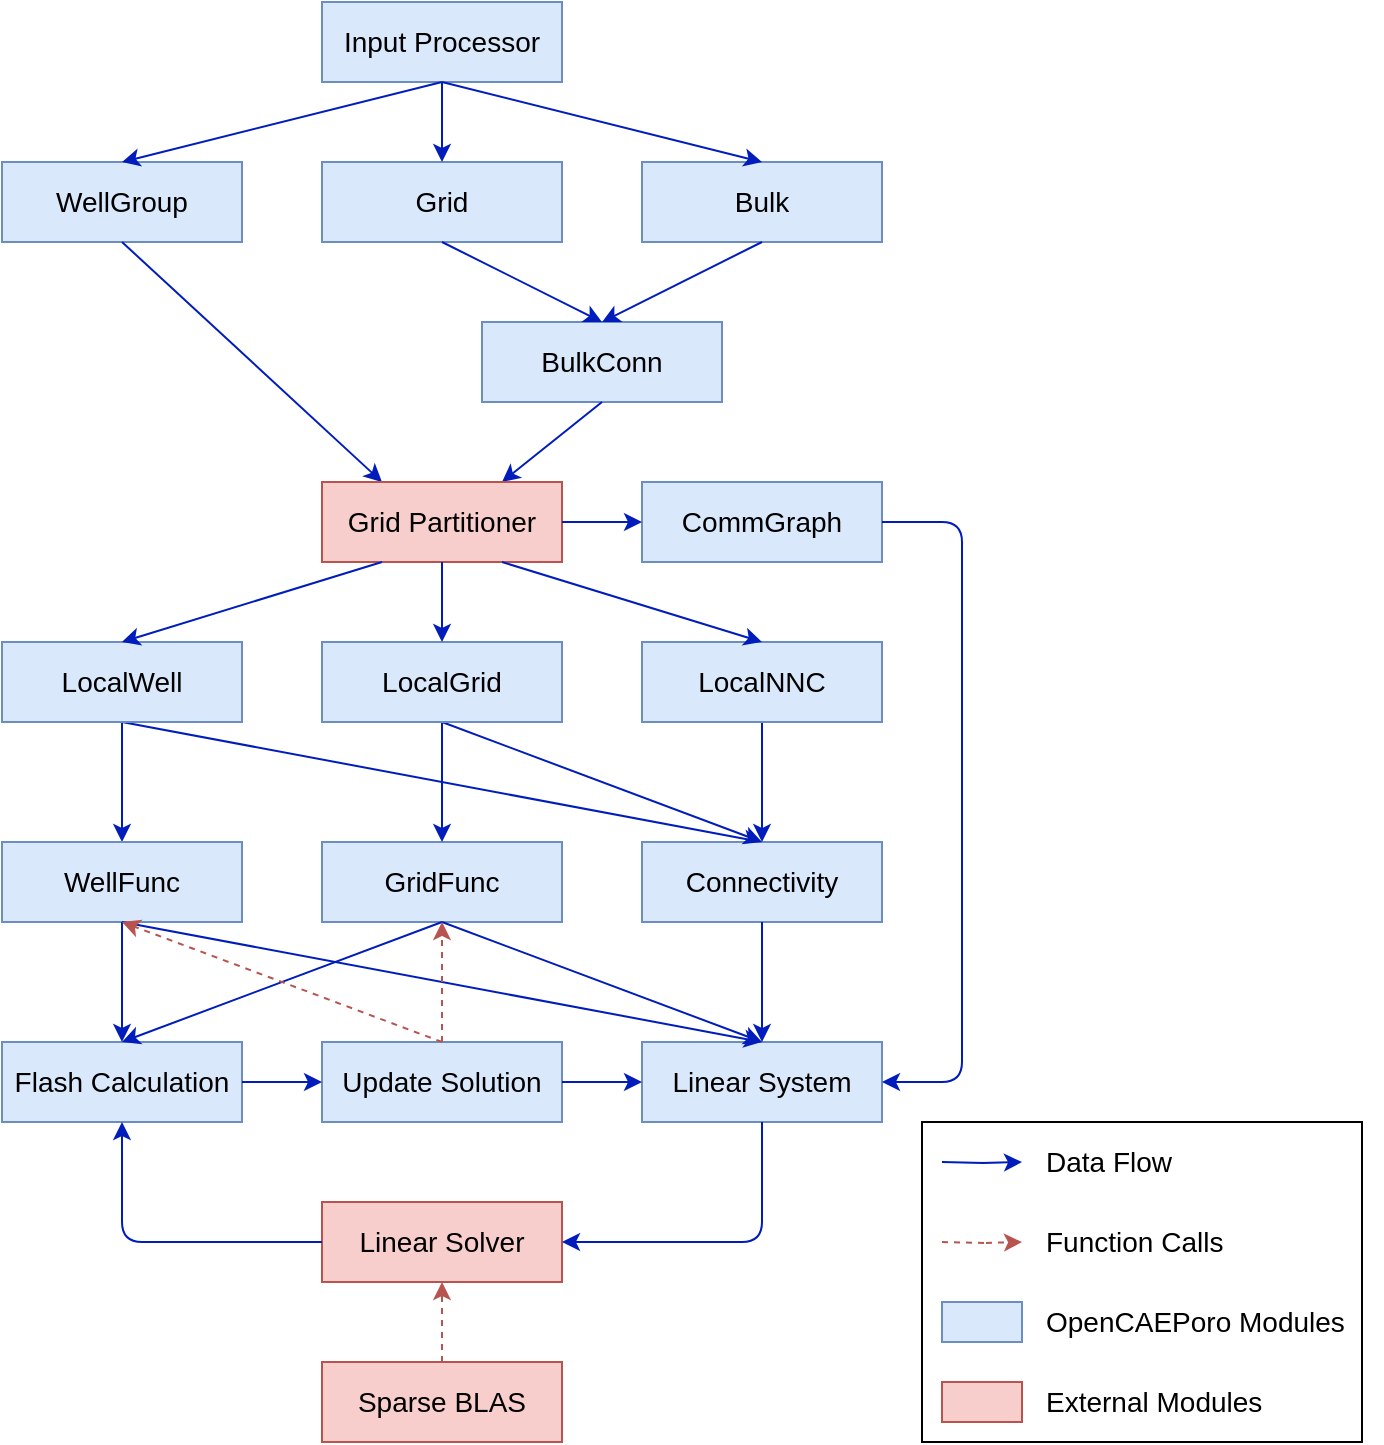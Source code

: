 <mxfile version="15.8.7" type="device"><diagram id="BCsTNo7XaG5lO_LFpKWu" name="Page-1"><mxGraphModel dx="1942" dy="869" grid="1" gridSize="10" guides="1" tooltips="1" connect="1" arrows="1" fold="1" page="1" pageScale="1" pageWidth="850" pageHeight="1100" math="0" shadow="0"><root><mxCell id="0"/><mxCell id="1" parent="0"/><mxCell id="PTDBOQn8WWwS7BRcFA7S-1" value="&lt;font style=&quot;font-size: 14px&quot;&gt;WellGroup&lt;br&gt;&lt;/font&gt;" style="rounded=0;whiteSpace=wrap;html=1;fillColor=#dae8fc;strokeColor=#6c8ebf;" parent="1" vertex="1"><mxGeometry x="-720" y="120" width="120" height="40" as="geometry"/></mxCell><mxCell id="PTDBOQn8WWwS7BRcFA7S-4" value="&lt;font style=&quot;font-size: 14px&quot;&gt;Input Processor&lt;/font&gt;" style="rounded=0;whiteSpace=wrap;html=1;fillColor=#dae8fc;strokeColor=#6c8ebf;" parent="1" vertex="1"><mxGeometry x="-560" y="40" width="120" height="40" as="geometry"/></mxCell><mxCell id="PTDBOQn8WWwS7BRcFA7S-5" value="&lt;span style=&quot;font-size: 14px&quot;&gt;GridFunc&lt;/span&gt;" style="rounded=0;whiteSpace=wrap;html=1;fillColor=#dae8fc;strokeColor=#6c8ebf;" parent="1" vertex="1"><mxGeometry x="-560" y="460" width="120" height="40" as="geometry"/></mxCell><mxCell id="PTDBOQn8WWwS7BRcFA7S-6" value="&lt;span style=&quot;font-size: 14px&quot;&gt;Linear System&lt;/span&gt;" style="rounded=0;whiteSpace=wrap;html=1;fillColor=#dae8fc;strokeColor=#6c8ebf;" parent="1" vertex="1"><mxGeometry x="-400" y="560" width="120" height="40" as="geometry"/></mxCell><mxCell id="PTDBOQn8WWwS7BRcFA7S-7" value="&lt;span style=&quot;font-size: 14px&quot;&gt;Linear Solver&lt;/span&gt;" style="rounded=0;whiteSpace=wrap;html=1;fillColor=#f8cecc;strokeColor=#b85450;" parent="1" vertex="1"><mxGeometry x="-560" y="640" width="120" height="40" as="geometry"/></mxCell><mxCell id="PTDBOQn8WWwS7BRcFA7S-8" value="&lt;font style=&quot;font-size: 14px&quot;&gt;Flash Calculation&lt;/font&gt;" style="rounded=0;whiteSpace=wrap;html=1;fillColor=#dae8fc;strokeColor=#6c8ebf;" parent="1" vertex="1"><mxGeometry x="-720" y="560" width="120" height="40" as="geometry"/></mxCell><mxCell id="PTDBOQn8WWwS7BRcFA7S-9" value="&lt;span style=&quot;font-size: 14px&quot;&gt;Update Solution&lt;/span&gt;" style="rounded=0;whiteSpace=wrap;html=1;fillColor=#dae8fc;strokeColor=#6c8ebf;" parent="1" vertex="1"><mxGeometry x="-560" y="560" width="120" height="40" as="geometry"/></mxCell><mxCell id="PTDBOQn8WWwS7BRcFA7S-10" value="&lt;span style=&quot;font-size: 14px&quot;&gt;Sparse BLAS&lt;/span&gt;" style="rounded=0;whiteSpace=wrap;html=1;fillColor=#f8cecc;strokeColor=#b85450;" parent="1" vertex="1"><mxGeometry x="-560" y="720" width="120" height="40" as="geometry"/></mxCell><mxCell id="PTDBOQn8WWwS7BRcFA7S-11" value="" style="endArrow=classic;html=1;exitX=0.5;exitY=1;exitDx=0;exitDy=0;entryX=0.5;entryY=0;entryDx=0;entryDy=0;fillColor=#0050ef;strokeColor=#001DBC;" parent="1" source="PTDBOQn8WWwS7BRcFA7S-4" target="PTDBOQn8WWwS7BRcFA7S-1" edge="1"><mxGeometry width="50" height="50" relative="1" as="geometry"><mxPoint x="-340" y="430" as="sourcePoint"/><mxPoint x="-290" y="380" as="targetPoint"/></mxGeometry></mxCell><mxCell id="PTDBOQn8WWwS7BRcFA7S-14" value="" style="endArrow=classic;html=1;exitX=0.5;exitY=1;exitDx=0;exitDy=0;entryX=0.5;entryY=0;entryDx=0;entryDy=0;fillColor=#0050ef;strokeColor=#001DBC;" parent="1" source="SvODhS6VZ_SSj5CpwkZF-2" target="-unLna96iC-iLEw0KaYv-2" edge="1"><mxGeometry width="50" height="50" relative="1" as="geometry"><mxPoint x="-390" y="290" as="sourcePoint"/><mxPoint x="-490" y="330" as="targetPoint"/></mxGeometry></mxCell><mxCell id="PTDBOQn8WWwS7BRcFA7S-15" value="" style="endArrow=classic;html=1;exitX=0.5;exitY=1;exitDx=0;exitDy=0;entryX=0.5;entryY=0;entryDx=0;entryDy=0;fillColor=#0050ef;strokeColor=#001DBC;" parent="1" source="PTDBOQn8WWwS7BRcFA7S-5" target="PTDBOQn8WWwS7BRcFA7S-6" edge="1"><mxGeometry width="50" height="50" relative="1" as="geometry"><mxPoint x="-380" y="480" as="sourcePoint"/><mxPoint x="-480" y="520" as="targetPoint"/></mxGeometry></mxCell><mxCell id="PTDBOQn8WWwS7BRcFA7S-16" value="" style="endArrow=classic;html=1;exitX=0.5;exitY=1;exitDx=0;exitDy=0;entryX=1;entryY=0.5;entryDx=0;entryDy=0;fillColor=#0050ef;strokeColor=#001DBC;" parent="1" source="PTDBOQn8WWwS7BRcFA7S-6" target="PTDBOQn8WWwS7BRcFA7S-7" edge="1"><mxGeometry width="50" height="50" relative="1" as="geometry"><mxPoint x="-450" y="495" as="sourcePoint"/><mxPoint x="-550" y="535" as="targetPoint"/><Array as="points"><mxPoint x="-340" y="660"/></Array></mxGeometry></mxCell><mxCell id="PTDBOQn8WWwS7BRcFA7S-17" value="" style="endArrow=classic;html=1;exitX=0;exitY=0.5;exitDx=0;exitDy=0;fillColor=#0050ef;strokeColor=#001DBC;entryX=0.5;entryY=1;entryDx=0;entryDy=0;" parent="1" source="PTDBOQn8WWwS7BRcFA7S-7" edge="1" target="PTDBOQn8WWwS7BRcFA7S-8"><mxGeometry width="50" height="50" relative="1" as="geometry"><mxPoint x="-440" y="505" as="sourcePoint"/><mxPoint x="-660" y="685" as="targetPoint"/><Array as="points"><mxPoint x="-660" y="660"/></Array></mxGeometry></mxCell><mxCell id="PTDBOQn8WWwS7BRcFA7S-22" value="" style="endArrow=classic;html=1;exitX=0.5;exitY=0;exitDx=0;exitDy=0;entryX=0.5;entryY=1;entryDx=0;entryDy=0;fillColor=#f8cecc;strokeColor=#b85450;dashed=1;" parent="1" source="PTDBOQn8WWwS7BRcFA7S-10" target="PTDBOQn8WWwS7BRcFA7S-7" edge="1"><mxGeometry width="50" height="50" relative="1" as="geometry"><mxPoint x="-570" y="695" as="sourcePoint"/><mxPoint x="-570" y="735" as="targetPoint"/></mxGeometry></mxCell><mxCell id="PTDBOQn8WWwS7BRcFA7S-27" style="edgeStyle=orthogonalEdgeStyle;rounded=0;orthogonalLoop=1;jettySize=auto;html=1;fillColor=#0050ef;strokeColor=#001DBC;entryX=0;entryY=0.5;entryDx=0;entryDy=0;" parent="1" edge="1"><mxGeometry relative="1" as="geometry"><mxPoint x="-210" y="620" as="targetPoint"/><mxPoint x="-250" y="620" as="sourcePoint"/></mxGeometry></mxCell><mxCell id="PTDBOQn8WWwS7BRcFA7S-28" value="&lt;font style=&quot;font-size: 14px&quot;&gt;Data Flow&lt;/font&gt;" style="text;html=1;strokeColor=none;fillColor=none;align=left;verticalAlign=middle;whiteSpace=wrap;rounded=0;" parent="1" vertex="1"><mxGeometry x="-200" y="610" width="70" height="20" as="geometry"/></mxCell><mxCell id="PTDBOQn8WWwS7BRcFA7S-29" style="edgeStyle=orthogonalEdgeStyle;rounded=0;orthogonalLoop=1;jettySize=auto;html=1;fillColor=#f8cecc;strokeColor=#b85450;entryX=0;entryY=0.5;entryDx=0;entryDy=0;dashed=1;" parent="1" edge="1"><mxGeometry relative="1" as="geometry"><mxPoint x="-210" y="660" as="targetPoint"/><mxPoint x="-250" y="660" as="sourcePoint"/></mxGeometry></mxCell><mxCell id="PTDBOQn8WWwS7BRcFA7S-30" value="&lt;font style=&quot;font-size: 14px&quot;&gt;Function Calls&lt;/font&gt;" style="text;html=1;strokeColor=none;fillColor=none;align=left;verticalAlign=middle;whiteSpace=wrap;rounded=0;" parent="1" vertex="1"><mxGeometry x="-200" y="650" width="110" height="20" as="geometry"/></mxCell><mxCell id="PTDBOQn8WWwS7BRcFA7S-31" value="" style="rounded=0;whiteSpace=wrap;html=1;fillColor=#dae8fc;strokeColor=#6c8ebf;" parent="1" vertex="1"><mxGeometry x="-250" y="690" width="40" height="20" as="geometry"/></mxCell><mxCell id="PTDBOQn8WWwS7BRcFA7S-32" value="&lt;font style=&quot;font-size: 14px&quot;&gt;OpenCAEPoro Modules&lt;/font&gt;" style="text;html=1;strokeColor=none;fillColor=none;align=left;verticalAlign=middle;whiteSpace=wrap;rounded=0;" parent="1" vertex="1"><mxGeometry x="-200" y="690" width="170" height="20" as="geometry"/></mxCell><mxCell id="PTDBOQn8WWwS7BRcFA7S-33" value="" style="rounded=0;whiteSpace=wrap;html=1;fillColor=#f8cecc;strokeColor=#b85450;" parent="1" vertex="1"><mxGeometry x="-250" y="730" width="40" height="20" as="geometry"/></mxCell><mxCell id="PTDBOQn8WWwS7BRcFA7S-34" value="&lt;font style=&quot;font-size: 14px&quot;&gt;External Modules&lt;/font&gt;" style="text;html=1;strokeColor=none;fillColor=none;align=left;verticalAlign=middle;whiteSpace=wrap;rounded=0;" parent="1" vertex="1"><mxGeometry x="-200" y="730" width="170" height="20" as="geometry"/></mxCell><mxCell id="-unLna96iC-iLEw0KaYv-1" value="&lt;font style=&quot;font-size: 14px&quot;&gt;BulkConn&lt;br&gt;&lt;/font&gt;" style="rounded=0;whiteSpace=wrap;html=1;fillColor=#dae8fc;strokeColor=#6c8ebf;" parent="1" vertex="1"><mxGeometry x="-480" y="200" width="120" height="40" as="geometry"/></mxCell><mxCell id="-unLna96iC-iLEw0KaYv-2" value="&lt;font style=&quot;font-size: 14px&quot;&gt;Connectivity&lt;br&gt;&lt;/font&gt;" style="rounded=0;whiteSpace=wrap;html=1;fillColor=#dae8fc;strokeColor=#6c8ebf;" parent="1" vertex="1"><mxGeometry x="-400" y="460" width="120" height="40" as="geometry"/></mxCell><mxCell id="-unLna96iC-iLEw0KaYv-3" value="" style="endArrow=classic;html=1;exitX=0.5;exitY=1;exitDx=0;exitDy=0;entryX=0.5;entryY=0;entryDx=0;entryDy=0;fillColor=#0050ef;strokeColor=#001DBC;" parent="1" source="SvODhS6VZ_SSj5CpwkZF-4" target="-unLna96iC-iLEw0KaYv-2" edge="1"><mxGeometry width="50" height="50" relative="1" as="geometry"><mxPoint x="-510" y="310" as="sourcePoint"/><mxPoint x="-430" y="350" as="targetPoint"/></mxGeometry></mxCell><mxCell id="-unLna96iC-iLEw0KaYv-4" value="" style="endArrow=classic;html=1;exitX=0.5;exitY=1;exitDx=0;exitDy=0;entryX=0.5;entryY=0;entryDx=0;entryDy=0;fillColor=#0050ef;strokeColor=#001DBC;" parent="1" source="SvODhS6VZ_SSj5CpwkZF-3" target="-unLna96iC-iLEw0KaYv-2" edge="1"><mxGeometry width="50" height="50" relative="1" as="geometry"><mxPoint x="-500" y="320" as="sourcePoint"/><mxPoint x="-420" y="360" as="targetPoint"/></mxGeometry></mxCell><mxCell id="-unLna96iC-iLEw0KaYv-5" value="&lt;font style=&quot;font-size: 14px&quot;&gt;Grid&lt;br&gt;&lt;/font&gt;" style="rounded=0;whiteSpace=wrap;html=1;fillColor=#dae8fc;strokeColor=#6c8ebf;" parent="1" vertex="1"><mxGeometry x="-560" y="120" width="120" height="40" as="geometry"/></mxCell><mxCell id="-unLna96iC-iLEw0KaYv-6" value="" style="endArrow=classic;html=1;entryX=0.5;entryY=0;entryDx=0;entryDy=0;fillColor=#0050ef;strokeColor=#001DBC;exitX=0.5;exitY=1;exitDx=0;exitDy=0;" parent="1" source="PTDBOQn8WWwS7BRcFA7S-4" target="-unLna96iC-iLEw0KaYv-5" edge="1"><mxGeometry width="50" height="50" relative="1" as="geometry"><mxPoint x="-500" y="80" as="sourcePoint"/><mxPoint x="-410" y="230" as="targetPoint"/></mxGeometry></mxCell><mxCell id="-unLna96iC-iLEw0KaYv-8" value="" style="endArrow=classic;html=1;exitX=0.5;exitY=1;exitDx=0;exitDy=0;entryX=0.5;entryY=0;entryDx=0;entryDy=0;fillColor=#0050ef;strokeColor=#001DBC;entryPerimeter=0;" parent="1" source="SvODhS6VZ_SSj5CpwkZF-2" target="sInt_PoMYNQbJmzfKfLq-1" edge="1"><mxGeometry width="50" height="50" relative="1" as="geometry"><mxPoint x="-750" y="310" as="sourcePoint"/><mxPoint x="-660" y="350" as="targetPoint"/></mxGeometry></mxCell><mxCell id="-unLna96iC-iLEw0KaYv-9" value="" style="endArrow=classic;html=1;exitX=0.5;exitY=1;exitDx=0;exitDy=0;entryX=0.5;entryY=0;entryDx=0;entryDy=0;fillColor=#0050ef;strokeColor=#001DBC;" parent="1" source="-unLna96iC-iLEw0KaYv-2" target="PTDBOQn8WWwS7BRcFA7S-6" edge="1"><mxGeometry width="50" height="50" relative="1" as="geometry"><mxPoint x="-660" y="490" as="sourcePoint"/><mxPoint x="-410" y="650" as="targetPoint"/></mxGeometry></mxCell><mxCell id="1pQpEIX94gugvkk9xgSc-1" value="" style="endArrow=classic;html=1;exitX=0.5;exitY=1;exitDx=0;exitDy=0;fillColor=#0050ef;strokeColor=#001DBC;entryX=0.5;entryY=0;entryDx=0;entryDy=0;" parent="1" source="SvODhS6VZ_SSj5CpwkZF-3" target="PTDBOQn8WWwS7BRcFA7S-5" edge="1"><mxGeometry width="50" height="50" relative="1" as="geometry"><mxPoint x="-650" y="310" as="sourcePoint"/><mxPoint x="-580" y="370" as="targetPoint"/></mxGeometry></mxCell><mxCell id="sInt_PoMYNQbJmzfKfLq-1" value="&lt;span style=&quot;font-size: 14px&quot;&gt;WellFunc&lt;/span&gt;" style="rounded=0;whiteSpace=wrap;html=1;fillColor=#dae8fc;strokeColor=#6c8ebf;" parent="1" vertex="1"><mxGeometry x="-720" y="460" width="120" height="40" as="geometry"/></mxCell><mxCell id="sInt_PoMYNQbJmzfKfLq-3" value="" style="endArrow=classic;html=1;fillColor=#0050ef;strokeColor=#001DBC;entryX=0;entryY=0.5;entryDx=0;entryDy=0;exitX=1;exitY=0.5;exitDx=0;exitDy=0;" parent="1" target="PTDBOQn8WWwS7BRcFA7S-9" edge="1" source="PTDBOQn8WWwS7BRcFA7S-8"><mxGeometry width="50" height="50" relative="1" as="geometry"><mxPoint x="-600" y="580" as="sourcePoint"/><mxPoint x="-560" y="580" as="targetPoint"/></mxGeometry></mxCell><mxCell id="sInt_PoMYNQbJmzfKfLq-4" value="" style="endArrow=classic;html=1;exitX=0.5;exitY=1;exitDx=0;exitDy=0;entryX=0.5;entryY=0;entryDx=0;entryDy=0;fillColor=#0050ef;strokeColor=#001DBC;" parent="1" source="sInt_PoMYNQbJmzfKfLq-1" target="PTDBOQn8WWwS7BRcFA7S-8" edge="1"><mxGeometry width="50" height="50" relative="1" as="geometry"><mxPoint x="-650" y="410" as="sourcePoint"/><mxPoint x="-650" y="470" as="targetPoint"/></mxGeometry></mxCell><mxCell id="sInt_PoMYNQbJmzfKfLq-5" value="" style="endArrow=classic;html=1;exitX=0.5;exitY=1;exitDx=0;exitDy=0;fillColor=#0050ef;strokeColor=#001DBC;entryX=0.5;entryY=0;entryDx=0;entryDy=0;" parent="1" source="PTDBOQn8WWwS7BRcFA7S-5" target="PTDBOQn8WWwS7BRcFA7S-8" edge="1"><mxGeometry width="50" height="50" relative="1" as="geometry"><mxPoint x="-640" y="420" as="sourcePoint"/><mxPoint x="-660" y="560" as="targetPoint"/></mxGeometry></mxCell><mxCell id="sInt_PoMYNQbJmzfKfLq-6" value="" style="endArrow=classic;html=1;exitX=0.5;exitY=1;exitDx=0;exitDy=0;entryX=0.5;entryY=0;entryDx=0;entryDy=0;fillColor=#0050ef;strokeColor=#001DBC;" parent="1" source="sInt_PoMYNQbJmzfKfLq-1" target="PTDBOQn8WWwS7BRcFA7S-6" edge="1"><mxGeometry width="50" height="50" relative="1" as="geometry"><mxPoint x="-650" y="510" as="sourcePoint"/><mxPoint x="-650" y="570" as="targetPoint"/></mxGeometry></mxCell><mxCell id="sInt_PoMYNQbJmzfKfLq-10" value="" style="rounded=0;whiteSpace=wrap;html=1;fillColor=none;" parent="1" vertex="1"><mxGeometry x="-260" y="600" width="220" height="160" as="geometry"/></mxCell><mxCell id="JxRy3KxrLsOu6A2YnCj--1" value="" style="endArrow=classic;html=1;fillColor=#0050ef;strokeColor=#001DBC;entryX=0;entryY=0.5;entryDx=0;entryDy=0;exitX=1;exitY=0.5;exitDx=0;exitDy=0;" parent="1" source="PTDBOQn8WWwS7BRcFA7S-9" target="PTDBOQn8WWwS7BRcFA7S-6" edge="1"><mxGeometry width="50" height="50" relative="1" as="geometry"><mxPoint x="-590" y="590" as="sourcePoint"/><mxPoint x="-550" y="590" as="targetPoint"/></mxGeometry></mxCell><mxCell id="JxRy3KxrLsOu6A2YnCj--2" value="" style="endArrow=classic;html=1;exitX=0.5;exitY=0;exitDx=0;exitDy=0;entryX=0.5;entryY=1;entryDx=0;entryDy=0;fillColor=#f8cecc;strokeColor=#b85450;dashed=1;" parent="1" source="PTDBOQn8WWwS7BRcFA7S-9" target="sInt_PoMYNQbJmzfKfLq-1" edge="1"><mxGeometry width="50" height="50" relative="1" as="geometry"><mxPoint x="-490" y="730" as="sourcePoint"/><mxPoint x="-490" y="690" as="targetPoint"/></mxGeometry></mxCell><mxCell id="JxRy3KxrLsOu6A2YnCj--4" value="" style="endArrow=classic;html=1;exitX=0.5;exitY=0;exitDx=0;exitDy=0;entryX=0.5;entryY=1;entryDx=0;entryDy=0;fillColor=#f8cecc;strokeColor=#b85450;dashed=1;" parent="1" source="PTDBOQn8WWwS7BRcFA7S-9" target="PTDBOQn8WWwS7BRcFA7S-5" edge="1"><mxGeometry width="50" height="50" relative="1" as="geometry"><mxPoint x="-490" y="570" as="sourcePoint"/><mxPoint x="-650" y="510" as="targetPoint"/></mxGeometry></mxCell><mxCell id="SvODhS6VZ_SSj5CpwkZF-2" value="&lt;font style=&quot;font-size: 14px&quot;&gt;LocalWell&lt;/font&gt;" style="rounded=0;whiteSpace=wrap;html=1;fillColor=#dae8fc;strokeColor=#6c8ebf;" parent="1" vertex="1"><mxGeometry x="-720" y="360" width="120" height="40" as="geometry"/></mxCell><mxCell id="SvODhS6VZ_SSj5CpwkZF-3" value="&lt;font style=&quot;font-size: 14px&quot;&gt;LocalGrid&lt;br&gt;&lt;/font&gt;" style="rounded=0;whiteSpace=wrap;html=1;fillColor=#dae8fc;strokeColor=#6c8ebf;" parent="1" vertex="1"><mxGeometry x="-560" y="360" width="120" height="40" as="geometry"/></mxCell><mxCell id="SvODhS6VZ_SSj5CpwkZF-4" value="&lt;font style=&quot;font-size: 14px&quot;&gt;LocalNNC&lt;br&gt;&lt;/font&gt;" style="rounded=0;whiteSpace=wrap;html=1;fillColor=#dae8fc;strokeColor=#6c8ebf;" parent="1" vertex="1"><mxGeometry x="-400" y="360" width="120" height="40" as="geometry"/></mxCell><mxCell id="SvODhS6VZ_SSj5CpwkZF-5" value="" style="endArrow=classic;html=1;exitX=0.5;exitY=1;exitDx=0;exitDy=0;entryX=0.25;entryY=0;entryDx=0;entryDy=0;fillColor=#0050ef;strokeColor=#001DBC;" parent="1" source="PTDBOQn8WWwS7BRcFA7S-1" target="SvODhS6VZ_SSj5CpwkZF-8" edge="1"><mxGeometry width="50" height="50" relative="1" as="geometry"><mxPoint x="-650" y="290" as="sourcePoint"/><mxPoint x="-650" y="350" as="targetPoint"/></mxGeometry></mxCell><mxCell id="SvODhS6VZ_SSj5CpwkZF-6" value="" style="endArrow=classic;html=1;exitX=0.5;exitY=1;exitDx=0;exitDy=0;fillColor=#0050ef;strokeColor=#001DBC;entryX=0.5;entryY=0;entryDx=0;entryDy=0;" parent="1" source="-unLna96iC-iLEw0KaYv-5" target="-unLna96iC-iLEw0KaYv-1" edge="1"><mxGeometry width="50" height="50" relative="1" as="geometry"><mxPoint x="-570" y="280" as="sourcePoint"/><mxPoint x="-530" y="300" as="targetPoint"/></mxGeometry></mxCell><mxCell id="SvODhS6VZ_SSj5CpwkZF-7" value="" style="endArrow=classic;html=1;exitX=0.5;exitY=1;exitDx=0;exitDy=0;entryX=0.75;entryY=0;entryDx=0;entryDy=0;fillColor=#0050ef;strokeColor=#001DBC;fontStyle=1" parent="1" source="-unLna96iC-iLEw0KaYv-1" target="SvODhS6VZ_SSj5CpwkZF-8" edge="1"><mxGeometry width="50" height="50" relative="1" as="geometry"><mxPoint x="-630" y="310" as="sourcePoint"/><mxPoint x="-630" y="370" as="targetPoint"/></mxGeometry></mxCell><mxCell id="SvODhS6VZ_SSj5CpwkZF-8" value="&lt;font style=&quot;font-size: 14px&quot;&gt;Grid Partitioner&lt;/font&gt;" style="rounded=0;whiteSpace=wrap;html=1;fillColor=#f8cecc;strokeColor=#b85450;" parent="1" vertex="1"><mxGeometry x="-560" y="280" width="120" height="40" as="geometry"/></mxCell><mxCell id="SvODhS6VZ_SSj5CpwkZF-10" value="" style="endArrow=classic;html=1;exitX=0.25;exitY=1;exitDx=0;exitDy=0;fillColor=#0050ef;strokeColor=#001DBC;entryX=0.5;entryY=0;entryDx=0;entryDy=0;" parent="1" source="SvODhS6VZ_SSj5CpwkZF-8" target="SvODhS6VZ_SSj5CpwkZF-2" edge="1"><mxGeometry width="50" height="50" relative="1" as="geometry"><mxPoint x="-490" y="290" as="sourcePoint"/><mxPoint x="-490" y="350" as="targetPoint"/></mxGeometry></mxCell><mxCell id="SvODhS6VZ_SSj5CpwkZF-11" value="" style="endArrow=classic;html=1;exitX=0.5;exitY=1;exitDx=0;exitDy=0;fillColor=#0050ef;strokeColor=#001DBC;entryX=0.5;entryY=0;entryDx=0;entryDy=0;" parent="1" source="SvODhS6VZ_SSj5CpwkZF-8" target="SvODhS6VZ_SSj5CpwkZF-3" edge="1"><mxGeometry width="50" height="50" relative="1" as="geometry"><mxPoint x="-480" y="300" as="sourcePoint"/><mxPoint x="-480" y="360" as="targetPoint"/></mxGeometry></mxCell><mxCell id="SvODhS6VZ_SSj5CpwkZF-12" value="" style="endArrow=classic;html=1;exitX=0.75;exitY=1;exitDx=0;exitDy=0;fillColor=#0050ef;strokeColor=#001DBC;entryX=0.5;entryY=0;entryDx=0;entryDy=0;" parent="1" source="SvODhS6VZ_SSj5CpwkZF-8" target="SvODhS6VZ_SSj5CpwkZF-4" edge="1"><mxGeometry width="50" height="50" relative="1" as="geometry"><mxPoint x="-470" y="310" as="sourcePoint"/><mxPoint x="-340" y="430" as="targetPoint"/></mxGeometry></mxCell><mxCell id="SvODhS6VZ_SSj5CpwkZF-13" value="&lt;font style=&quot;font-size: 14px&quot;&gt;CommGraph&lt;br&gt;&lt;/font&gt;" style="rounded=0;whiteSpace=wrap;html=1;fillColor=#dae8fc;strokeColor=#6c8ebf;" parent="1" vertex="1"><mxGeometry x="-400" y="280" width="120" height="40" as="geometry"/></mxCell><mxCell id="SvODhS6VZ_SSj5CpwkZF-14" value="" style="endArrow=classic;html=1;fillColor=#0050ef;strokeColor=#001DBC;entryX=0;entryY=0.5;entryDx=0;entryDy=0;exitX=1;exitY=0.5;exitDx=0;exitDy=0;" parent="1" source="SvODhS6VZ_SSj5CpwkZF-8" target="SvODhS6VZ_SSj5CpwkZF-13" edge="1"><mxGeometry width="50" height="50" relative="1" as="geometry"><mxPoint x="-430" y="675" as="sourcePoint"/><mxPoint x="-390" y="675" as="targetPoint"/></mxGeometry></mxCell><mxCell id="SvODhS6VZ_SSj5CpwkZF-15" value="" style="endArrow=classic;html=1;exitX=1;exitY=0.5;exitDx=0;exitDy=0;entryX=1;entryY=0.5;entryDx=0;entryDy=0;fillColor=#0050ef;strokeColor=#001DBC;" parent="1" source="SvODhS6VZ_SSj5CpwkZF-13" target="PTDBOQn8WWwS7BRcFA7S-6" edge="1"><mxGeometry width="50" height="50" relative="1" as="geometry"><mxPoint x="-320" y="695" as="sourcePoint"/><mxPoint x="-420" y="755" as="targetPoint"/><Array as="points"><mxPoint x="-240" y="300"/><mxPoint x="-240" y="580"/></Array></mxGeometry></mxCell><mxCell id="wLxAvOV16YbTW-hC7UrP-1" value="&lt;font style=&quot;font-size: 14px&quot;&gt;Bulk&lt;br&gt;&lt;/font&gt;" style="rounded=0;whiteSpace=wrap;html=1;fillColor=#dae8fc;strokeColor=#6c8ebf;" vertex="1" parent="1"><mxGeometry x="-400" y="120" width="120" height="40" as="geometry"/></mxCell><mxCell id="wLxAvOV16YbTW-hC7UrP-2" value="" style="endArrow=classic;html=1;entryX=0.5;entryY=0;entryDx=0;entryDy=0;fillColor=#0050ef;strokeColor=#001DBC;exitX=0.5;exitY=1;exitDx=0;exitDy=0;" edge="1" parent="1" source="PTDBOQn8WWwS7BRcFA7S-4" target="wLxAvOV16YbTW-hC7UrP-1"><mxGeometry width="50" height="50" relative="1" as="geometry"><mxPoint x="-490" y="90" as="sourcePoint"/><mxPoint x="-560" y="150" as="targetPoint"/></mxGeometry></mxCell><mxCell id="wLxAvOV16YbTW-hC7UrP-3" value="" style="endArrow=classic;html=1;entryX=0.5;entryY=0;entryDx=0;entryDy=0;fillColor=#0050ef;strokeColor=#001DBC;exitX=0.5;exitY=1;exitDx=0;exitDy=0;" edge="1" parent="1" source="wLxAvOV16YbTW-hC7UrP-1" target="-unLna96iC-iLEw0KaYv-1"><mxGeometry width="50" height="50" relative="1" as="geometry"><mxPoint x="-410" y="80" as="sourcePoint"/><mxPoint x="-480" y="140" as="targetPoint"/></mxGeometry></mxCell></root></mxGraphModel></diagram></mxfile>